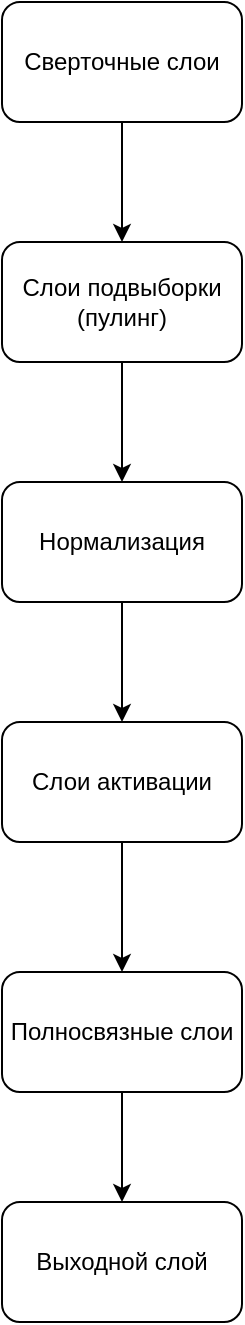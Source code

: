 <mxfile version="24.8.6">
  <diagram id="C5RBs43oDa-KdzZeNtuy" name="Page-1">
    <mxGraphModel dx="1370" dy="786" grid="1" gridSize="10" guides="1" tooltips="1" connect="1" arrows="1" fold="1" page="1" pageScale="1" pageWidth="827" pageHeight="1169" math="0" shadow="0">
      <root>
        <mxCell id="WIyWlLk6GJQsqaUBKTNV-0" />
        <mxCell id="WIyWlLk6GJQsqaUBKTNV-1" parent="WIyWlLk6GJQsqaUBKTNV-0" />
        <mxCell id="9HjlxeYqdDZV379MyqI9-2" value="" style="edgeStyle=orthogonalEdgeStyle;rounded=0;orthogonalLoop=1;jettySize=auto;html=1;" edge="1" parent="WIyWlLk6GJQsqaUBKTNV-1" source="9HjlxeYqdDZV379MyqI9-0" target="9HjlxeYqdDZV379MyqI9-1">
          <mxGeometry relative="1" as="geometry" />
        </mxCell>
        <mxCell id="9HjlxeYqdDZV379MyqI9-0" value="Сверточные слои" style="rounded=1;whiteSpace=wrap;html=1;" vertex="1" parent="WIyWlLk6GJQsqaUBKTNV-1">
          <mxGeometry x="160" y="40" width="120" height="60" as="geometry" />
        </mxCell>
        <mxCell id="9HjlxeYqdDZV379MyqI9-4" value="" style="edgeStyle=orthogonalEdgeStyle;rounded=0;orthogonalLoop=1;jettySize=auto;html=1;" edge="1" parent="WIyWlLk6GJQsqaUBKTNV-1" source="9HjlxeYqdDZV379MyqI9-1" target="9HjlxeYqdDZV379MyqI9-3">
          <mxGeometry relative="1" as="geometry" />
        </mxCell>
        <mxCell id="9HjlxeYqdDZV379MyqI9-1" value="Слои подвыборки (пулинг)" style="rounded=1;whiteSpace=wrap;html=1;" vertex="1" parent="WIyWlLk6GJQsqaUBKTNV-1">
          <mxGeometry x="160" y="160" width="120" height="60" as="geometry" />
        </mxCell>
        <mxCell id="9HjlxeYqdDZV379MyqI9-6" value="" style="edgeStyle=orthogonalEdgeStyle;rounded=0;orthogonalLoop=1;jettySize=auto;html=1;" edge="1" parent="WIyWlLk6GJQsqaUBKTNV-1" source="9HjlxeYqdDZV379MyqI9-3" target="9HjlxeYqdDZV379MyqI9-5">
          <mxGeometry relative="1" as="geometry" />
        </mxCell>
        <mxCell id="9HjlxeYqdDZV379MyqI9-3" value="Нормализация" style="rounded=1;whiteSpace=wrap;html=1;" vertex="1" parent="WIyWlLk6GJQsqaUBKTNV-1">
          <mxGeometry x="160" y="280" width="120" height="60" as="geometry" />
        </mxCell>
        <mxCell id="9HjlxeYqdDZV379MyqI9-8" value="" style="edgeStyle=orthogonalEdgeStyle;rounded=0;orthogonalLoop=1;jettySize=auto;html=1;" edge="1" parent="WIyWlLk6GJQsqaUBKTNV-1" source="9HjlxeYqdDZV379MyqI9-5" target="9HjlxeYqdDZV379MyqI9-7">
          <mxGeometry relative="1" as="geometry" />
        </mxCell>
        <mxCell id="9HjlxeYqdDZV379MyqI9-5" value="Слои активации" style="rounded=1;whiteSpace=wrap;html=1;" vertex="1" parent="WIyWlLk6GJQsqaUBKTNV-1">
          <mxGeometry x="160" y="400" width="120" height="60" as="geometry" />
        </mxCell>
        <mxCell id="9HjlxeYqdDZV379MyqI9-10" value="" style="edgeStyle=orthogonalEdgeStyle;rounded=0;orthogonalLoop=1;jettySize=auto;html=1;" edge="1" parent="WIyWlLk6GJQsqaUBKTNV-1" source="9HjlxeYqdDZV379MyqI9-7" target="9HjlxeYqdDZV379MyqI9-9">
          <mxGeometry relative="1" as="geometry" />
        </mxCell>
        <mxCell id="9HjlxeYqdDZV379MyqI9-7" value="Полносвязные слои" style="rounded=1;whiteSpace=wrap;html=1;" vertex="1" parent="WIyWlLk6GJQsqaUBKTNV-1">
          <mxGeometry x="160" y="525" width="120" height="60" as="geometry" />
        </mxCell>
        <mxCell id="9HjlxeYqdDZV379MyqI9-9" value="Выходной слой" style="rounded=1;whiteSpace=wrap;html=1;" vertex="1" parent="WIyWlLk6GJQsqaUBKTNV-1">
          <mxGeometry x="160" y="640" width="120" height="60" as="geometry" />
        </mxCell>
      </root>
    </mxGraphModel>
  </diagram>
</mxfile>
